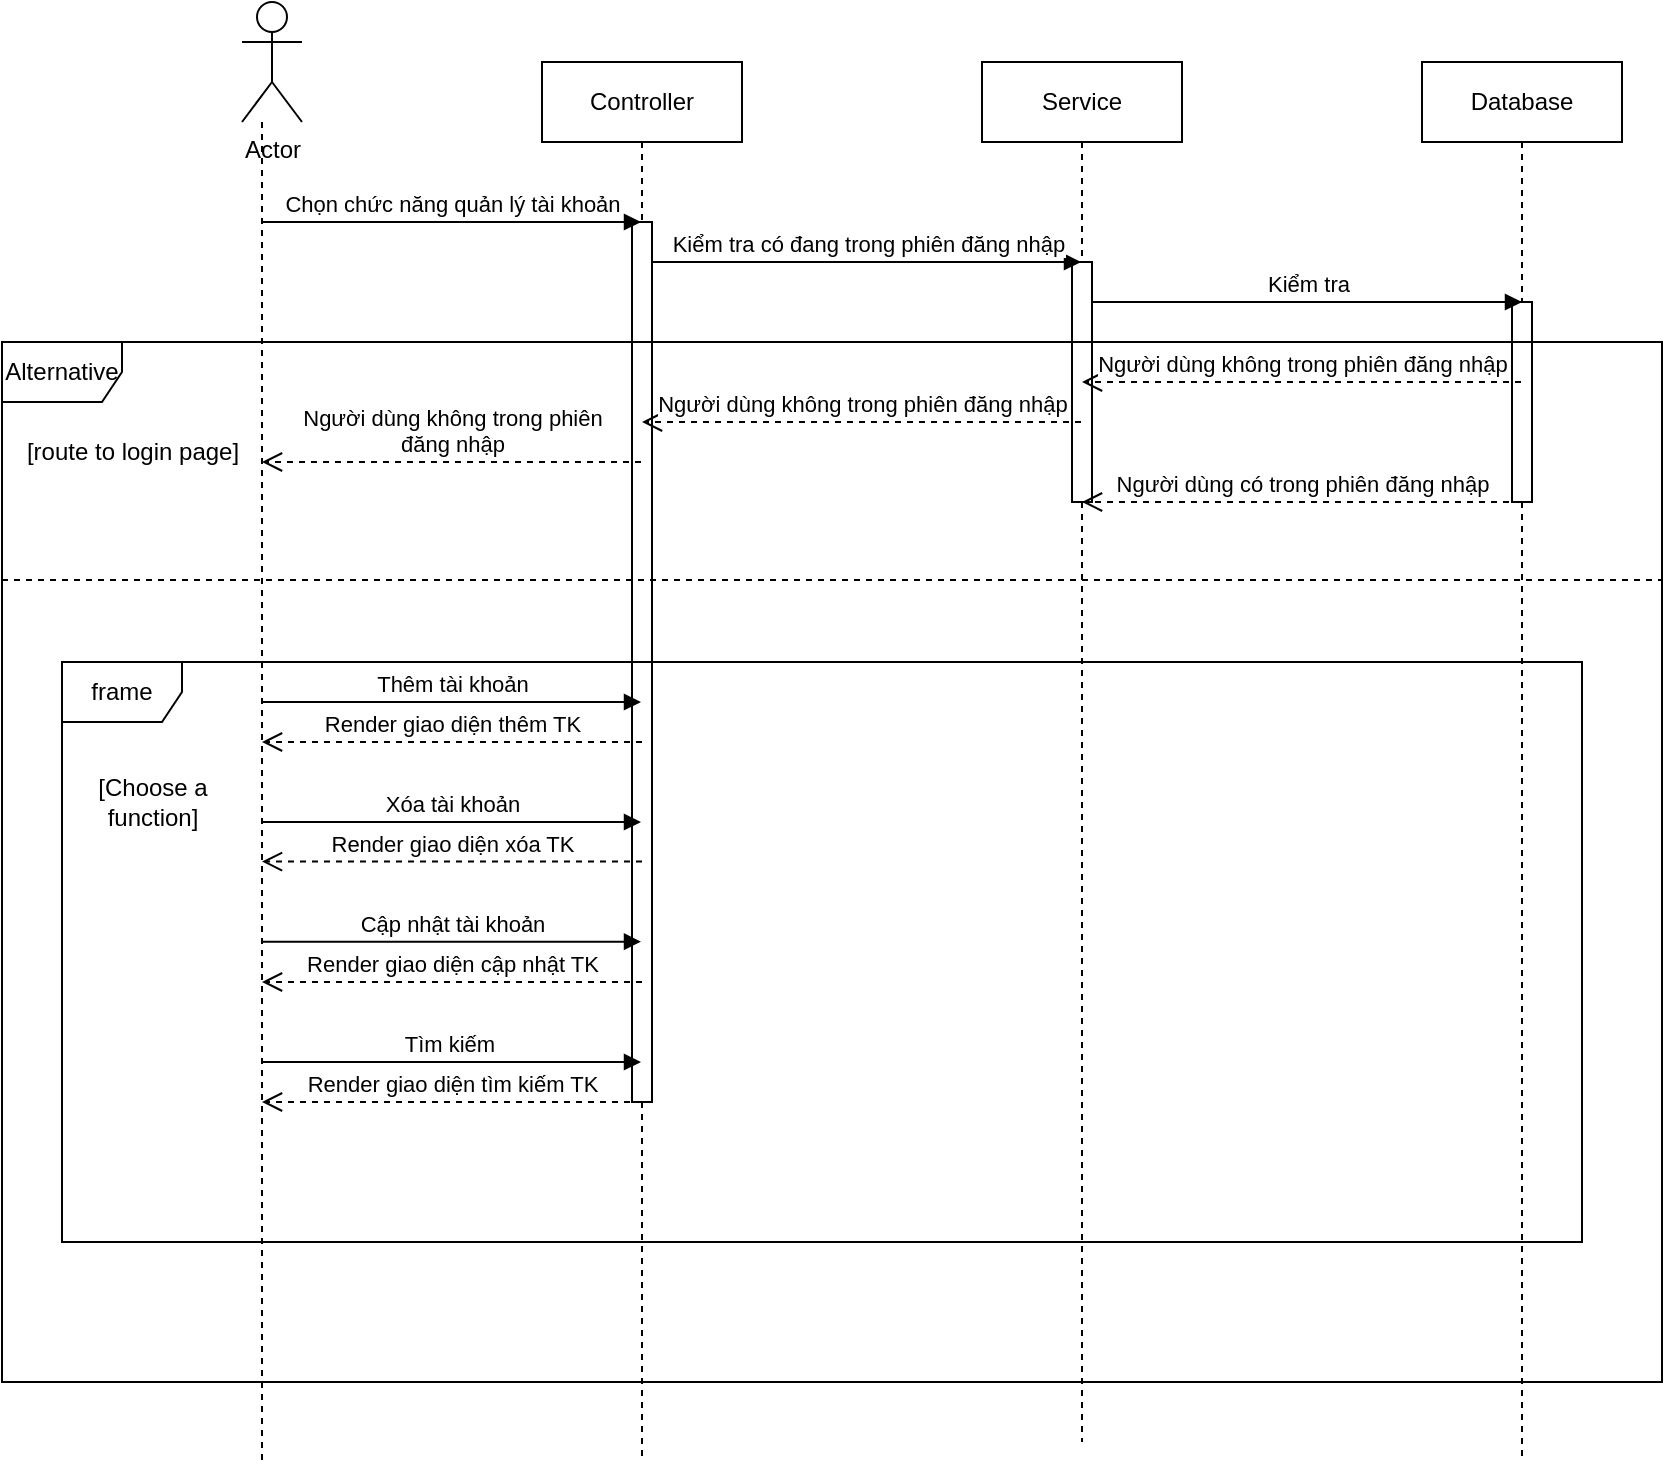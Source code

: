 <mxfile version="26.2.2">
  <diagram name="Page-1" id="R5zK6BoZA6WZ-tGess29">
    <mxGraphModel dx="668" dy="334" grid="1" gridSize="10" guides="1" tooltips="1" connect="1" arrows="1" fold="1" page="1" pageScale="1" pageWidth="850" pageHeight="1100" math="0" shadow="0">
      <root>
        <mxCell id="0" />
        <mxCell id="1" parent="0" />
        <mxCell id="5AZf3xwCggOx8N9MnfIB-33" value="Controller" style="shape=umlLifeline;perimeter=lifelinePerimeter;whiteSpace=wrap;html=1;container=1;dropTarget=0;collapsible=0;recursiveResize=0;outlineConnect=0;portConstraint=eastwest;newEdgeStyle={&quot;curved&quot;:0,&quot;rounded&quot;:0};" vertex="1" parent="1">
          <mxGeometry x="290" y="70" width="100" height="700" as="geometry" />
        </mxCell>
        <mxCell id="5AZf3xwCggOx8N9MnfIB-34" value="" style="html=1;points=[[0,0,0,0,5],[0,1,0,0,-5],[1,0,0,0,5],[1,1,0,0,-5]];perimeter=orthogonalPerimeter;outlineConnect=0;targetShapes=umlLifeline;portConstraint=eastwest;newEdgeStyle={&quot;curved&quot;:0,&quot;rounded&quot;:0};" vertex="1" parent="5AZf3xwCggOx8N9MnfIB-33">
          <mxGeometry x="45" y="80" width="10" height="440" as="geometry" />
        </mxCell>
        <mxCell id="5AZf3xwCggOx8N9MnfIB-35" style="edgeStyle=orthogonalEdgeStyle;rounded=0;orthogonalLoop=1;jettySize=auto;html=1;dashed=1;endArrow=none;startFill=0;" edge="1" parent="1" source="5AZf3xwCggOx8N9MnfIB-36">
          <mxGeometry relative="1" as="geometry">
            <mxPoint x="150" y="770" as="targetPoint" />
            <Array as="points">
              <mxPoint x="150" y="760" />
              <mxPoint x="150" y="760" />
            </Array>
          </mxGeometry>
        </mxCell>
        <mxCell id="5AZf3xwCggOx8N9MnfIB-36" value="Actor" style="shape=umlActor;verticalLabelPosition=bottom;verticalAlign=top;html=1;" vertex="1" parent="1">
          <mxGeometry x="140" y="40" width="30" height="60" as="geometry" />
        </mxCell>
        <mxCell id="5AZf3xwCggOx8N9MnfIB-37" value="Service" style="shape=umlLifeline;perimeter=lifelinePerimeter;whiteSpace=wrap;html=1;container=1;dropTarget=0;collapsible=0;recursiveResize=0;outlineConnect=0;portConstraint=eastwest;newEdgeStyle={&quot;curved&quot;:0,&quot;rounded&quot;:0};" vertex="1" parent="1">
          <mxGeometry x="510" y="70" width="100" height="690" as="geometry" />
        </mxCell>
        <mxCell id="5AZf3xwCggOx8N9MnfIB-38" value="" style="html=1;points=[[0,0,0,0,5],[0,1,0,0,-5],[1,0,0,0,5],[1,1,0,0,-5]];perimeter=orthogonalPerimeter;outlineConnect=0;targetShapes=umlLifeline;portConstraint=eastwest;newEdgeStyle={&quot;curved&quot;:0,&quot;rounded&quot;:0};" vertex="1" parent="5AZf3xwCggOx8N9MnfIB-37">
          <mxGeometry x="45" y="100" width="10" height="120" as="geometry" />
        </mxCell>
        <mxCell id="5AZf3xwCggOx8N9MnfIB-39" value="Database" style="shape=umlLifeline;perimeter=lifelinePerimeter;whiteSpace=wrap;html=1;container=1;dropTarget=0;collapsible=0;recursiveResize=0;outlineConnect=0;portConstraint=eastwest;newEdgeStyle={&quot;curved&quot;:0,&quot;rounded&quot;:0};" vertex="1" parent="1">
          <mxGeometry x="730" y="70" width="100" height="700" as="geometry" />
        </mxCell>
        <mxCell id="5AZf3xwCggOx8N9MnfIB-40" value="" style="html=1;points=[[0,0,0,0,5],[0,1,0,0,-5],[1,0,0,0,5],[1,1,0,0,-5]];perimeter=orthogonalPerimeter;outlineConnect=0;targetShapes=umlLifeline;portConstraint=eastwest;newEdgeStyle={&quot;curved&quot;:0,&quot;rounded&quot;:0};" vertex="1" parent="5AZf3xwCggOx8N9MnfIB-39">
          <mxGeometry x="45" y="120" width="10" height="100" as="geometry" />
        </mxCell>
        <mxCell id="5AZf3xwCggOx8N9MnfIB-41" value="Chọn chức năng quản lý tài khoản" style="html=1;verticalAlign=bottom;endArrow=block;curved=0;rounded=0;" edge="1" parent="1">
          <mxGeometry width="80" relative="1" as="geometry">
            <mxPoint x="150" y="150" as="sourcePoint" />
            <mxPoint x="339.5" y="150" as="targetPoint" />
            <Array as="points" />
          </mxGeometry>
        </mxCell>
        <mxCell id="5AZf3xwCggOx8N9MnfIB-42" value="Kiểm tra có đang trong phiên đăng nhập" style="html=1;verticalAlign=bottom;endArrow=block;curved=0;rounded=0;" edge="1" parent="1" source="5AZf3xwCggOx8N9MnfIB-34" target="5AZf3xwCggOx8N9MnfIB-37">
          <mxGeometry width="80" relative="1" as="geometry">
            <mxPoint x="360" y="170" as="sourcePoint" />
            <mxPoint x="529.5" y="170" as="targetPoint" />
            <Array as="points">
              <mxPoint x="410" y="170" />
            </Array>
          </mxGeometry>
        </mxCell>
        <mxCell id="5AZf3xwCggOx8N9MnfIB-43" value="Kiểm tra" style="html=1;verticalAlign=bottom;endArrow=block;curved=0;rounded=0;" edge="1" parent="1" source="5AZf3xwCggOx8N9MnfIB-38">
          <mxGeometry width="80" relative="1" as="geometry">
            <mxPoint x="570" y="190" as="sourcePoint" />
            <mxPoint x="780" y="190" as="targetPoint" />
            <Array as="points">
              <mxPoint x="630" y="190" />
            </Array>
          </mxGeometry>
        </mxCell>
        <mxCell id="5AZf3xwCggOx8N9MnfIB-44" value="Người dùng không trong phiên đăng nhập" style="html=1;verticalAlign=bottom;endArrow=open;dashed=1;endSize=8;curved=0;rounded=0;" edge="1" parent="1">
          <mxGeometry relative="1" as="geometry">
            <mxPoint x="779.5" y="230" as="sourcePoint" />
            <mxPoint x="560" y="230" as="targetPoint" />
          </mxGeometry>
        </mxCell>
        <mxCell id="5AZf3xwCggOx8N9MnfIB-45" value="Người dùng không trong phiên đăng nhập" style="html=1;verticalAlign=bottom;endArrow=open;dashed=1;endSize=8;curved=0;rounded=0;" edge="1" parent="1">
          <mxGeometry relative="1" as="geometry">
            <mxPoint x="559.5" y="250" as="sourcePoint" />
            <mxPoint x="340" y="250" as="targetPoint" />
          </mxGeometry>
        </mxCell>
        <mxCell id="5AZf3xwCggOx8N9MnfIB-46" value="Người dùng không trong phiên&lt;div&gt;đăng nhập&lt;/div&gt;" style="html=1;verticalAlign=bottom;endArrow=open;dashed=1;endSize=8;curved=0;rounded=0;" edge="1" parent="1">
          <mxGeometry relative="1" as="geometry">
            <mxPoint x="339.5" y="270" as="sourcePoint" />
            <mxPoint x="150" y="270" as="targetPoint" />
          </mxGeometry>
        </mxCell>
        <mxCell id="5AZf3xwCggOx8N9MnfIB-47" value="Alternative" style="shape=umlFrame;whiteSpace=wrap;html=1;pointerEvents=0;" vertex="1" parent="1">
          <mxGeometry x="20" y="210" width="830" height="520" as="geometry" />
        </mxCell>
        <mxCell id="5AZf3xwCggOx8N9MnfIB-48" value="[route to login page]" style="text;html=1;align=center;verticalAlign=middle;resizable=0;points=[];autosize=1;strokeColor=none;fillColor=none;" vertex="1" parent="1">
          <mxGeometry x="20" y="250" width="130" height="30" as="geometry" />
        </mxCell>
        <mxCell id="5AZf3xwCggOx8N9MnfIB-49" value="" style="line;strokeWidth=1;fillColor=none;align=left;verticalAlign=middle;spacingTop=-1;spacingLeft=3;spacingRight=3;rotatable=0;labelPosition=right;points=[];portConstraint=eastwest;strokeColor=inherit;dashed=1;" vertex="1" parent="1">
          <mxGeometry x="20" y="325" width="830" height="8" as="geometry" />
        </mxCell>
        <mxCell id="5AZf3xwCggOx8N9MnfIB-50" value="Người dùng có trong phiên đăng nhập" style="html=1;verticalAlign=bottom;endArrow=open;dashed=1;endSize=8;curved=0;rounded=0;" edge="1" parent="1" source="5AZf3xwCggOx8N9MnfIB-39">
          <mxGeometry relative="1" as="geometry">
            <mxPoint x="640" y="290" as="sourcePoint" />
            <mxPoint x="560" y="290" as="targetPoint" />
          </mxGeometry>
        </mxCell>
        <mxCell id="5AZf3xwCggOx8N9MnfIB-51" value="frame" style="shape=umlFrame;whiteSpace=wrap;html=1;pointerEvents=0;" vertex="1" parent="1">
          <mxGeometry x="50" y="370" width="760" height="290" as="geometry" />
        </mxCell>
        <mxCell id="5AZf3xwCggOx8N9MnfIB-52" value="Thêm tài khoản" style="html=1;verticalAlign=bottom;endArrow=block;curved=0;rounded=0;" edge="1" parent="1">
          <mxGeometry width="80" relative="1" as="geometry">
            <mxPoint x="150" y="390" as="sourcePoint" />
            <mxPoint x="339.5" y="390" as="targetPoint" />
            <Array as="points">
              <mxPoint x="230" y="390" />
            </Array>
          </mxGeometry>
        </mxCell>
        <mxCell id="5AZf3xwCggOx8N9MnfIB-53" value="[Choose a&lt;div&gt;function]&lt;/div&gt;" style="text;html=1;align=center;verticalAlign=middle;resizable=0;points=[];autosize=1;strokeColor=none;fillColor=none;" vertex="1" parent="1">
          <mxGeometry x="55" y="420" width="80" height="40" as="geometry" />
        </mxCell>
        <mxCell id="5AZf3xwCggOx8N9MnfIB-54" value="Xóa tài khoản" style="html=1;verticalAlign=bottom;endArrow=block;curved=0;rounded=0;" edge="1" parent="1">
          <mxGeometry x="0.0" width="80" relative="1" as="geometry">
            <mxPoint x="150" y="450" as="sourcePoint" />
            <mxPoint x="339.5" y="450" as="targetPoint" />
            <Array as="points">
              <mxPoint x="230" y="450" />
            </Array>
            <mxPoint as="offset" />
          </mxGeometry>
        </mxCell>
        <mxCell id="5AZf3xwCggOx8N9MnfIB-55" value="Cập nhật tài khoản" style="html=1;verticalAlign=bottom;endArrow=block;curved=0;rounded=0;" edge="1" parent="1">
          <mxGeometry width="80" relative="1" as="geometry">
            <mxPoint x="150" y="509.83" as="sourcePoint" />
            <mxPoint x="339.5" y="509.83" as="targetPoint" />
            <Array as="points">
              <mxPoint x="230" y="509.83" />
            </Array>
          </mxGeometry>
        </mxCell>
        <mxCell id="5AZf3xwCggOx8N9MnfIB-56" value="Tìm kiếm&amp;nbsp;" style="html=1;verticalAlign=bottom;endArrow=block;curved=0;rounded=0;" edge="1" parent="1">
          <mxGeometry width="80" relative="1" as="geometry">
            <mxPoint x="150" y="570" as="sourcePoint" />
            <mxPoint x="339.5" y="570" as="targetPoint" />
            <Array as="points">
              <mxPoint x="230" y="570" />
            </Array>
          </mxGeometry>
        </mxCell>
        <mxCell id="5AZf3xwCggOx8N9MnfIB-57" value="Render giao diện thêm TK" style="html=1;verticalAlign=bottom;endArrow=open;dashed=1;endSize=8;curved=0;rounded=0;" edge="1" parent="1">
          <mxGeometry relative="1" as="geometry">
            <mxPoint x="340" y="410" as="sourcePoint" />
            <mxPoint x="150" y="410" as="targetPoint" />
          </mxGeometry>
        </mxCell>
        <mxCell id="5AZf3xwCggOx8N9MnfIB-58" value="Render giao diện xóa TK" style="html=1;verticalAlign=bottom;endArrow=open;dashed=1;endSize=8;curved=0;rounded=0;" edge="1" parent="1">
          <mxGeometry relative="1" as="geometry">
            <mxPoint x="340" y="469.76" as="sourcePoint" />
            <mxPoint x="150" y="469.76" as="targetPoint" />
          </mxGeometry>
        </mxCell>
        <mxCell id="5AZf3xwCggOx8N9MnfIB-59" value="Render giao diện cập nhật TK" style="html=1;verticalAlign=bottom;endArrow=open;dashed=1;endSize=8;curved=0;rounded=0;" edge="1" parent="1">
          <mxGeometry relative="1" as="geometry">
            <mxPoint x="340" y="530" as="sourcePoint" />
            <mxPoint x="150" y="530" as="targetPoint" />
          </mxGeometry>
        </mxCell>
        <mxCell id="5AZf3xwCggOx8N9MnfIB-60" value="Render giao diện tìm kiếm TK" style="html=1;verticalAlign=bottom;endArrow=open;dashed=1;endSize=8;curved=0;rounded=0;" edge="1" parent="1">
          <mxGeometry relative="1" as="geometry">
            <mxPoint x="340" y="590" as="sourcePoint" />
            <mxPoint x="150" y="590" as="targetPoint" />
          </mxGeometry>
        </mxCell>
      </root>
    </mxGraphModel>
  </diagram>
</mxfile>
